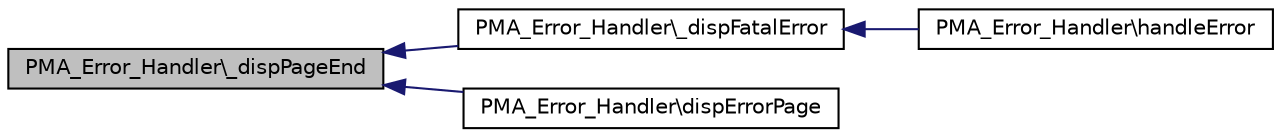 digraph G
{
  edge [fontname="Helvetica",fontsize="10",labelfontname="Helvetica",labelfontsize="10"];
  node [fontname="Helvetica",fontsize="10",shape=record];
  rankdir="LR";
  Node1 [label="PMA_Error_Handler\\_dispPageEnd",height=0.2,width=0.4,color="black", fillcolor="grey75", style="filled" fontcolor="black"];
  Node1 -> Node2 [dir="back",color="midnightblue",fontsize="10",style="solid",fontname="Helvetica"];
  Node2 [label="PMA_Error_Handler\\_dispFatalError",height=0.2,width=0.4,color="black", fillcolor="white", style="filled",URL="$classPMA__Error__Handler.html#a5b2c9bd156327a625c4fd0c08c052a29",tooltip="display fatal error and exit"];
  Node2 -> Node3 [dir="back",color="midnightblue",fontsize="10",style="solid",fontname="Helvetica"];
  Node3 [label="PMA_Error_Handler\\handleError",height=0.2,width=0.4,color="black", fillcolor="white", style="filled",URL="$classPMA__Error__Handler.html#a503f3b6939d709efc1b32b2b750bd374",tooltip="Error handler - called when errors are triggered/occured."];
  Node1 -> Node4 [dir="back",color="midnightblue",fontsize="10",style="solid",fontname="Helvetica"];
  Node4 [label="PMA_Error_Handler\\dispErrorPage",height=0.2,width=0.4,color="black", fillcolor="white", style="filled",URL="$classPMA__Error__Handler.html#a983a21b0a84c1613a52d7fb73850e4e9",tooltip="display the whole error page with all errors"];
}
